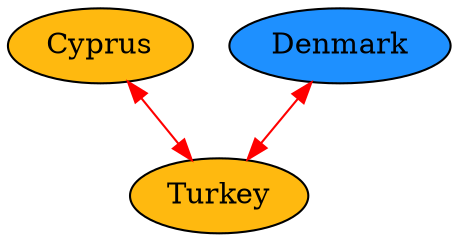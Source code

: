 digraph avoid {  Cyprus [style=filled,fillcolor=darkgoldenrod1]; Turkey [style=filled,fillcolor=darkgoldenrod1]; Denmark [style=filled,fillcolor=dodgerblue]; Turkey [style=filled,fillcolor=darkgoldenrod1]; Cyprus->Turkey [dir=both color=red penwidth=1];Denmark->Turkey [dir=both color=red penwidth=1];}
